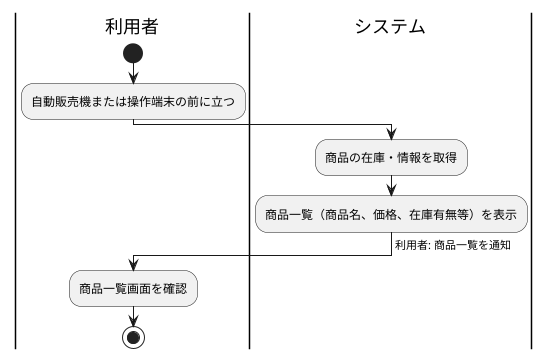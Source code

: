 @startuml
|利用者|
  start
  :自動販売機または操作端末の前に立つ;

|システム|
  :商品の在庫・情報を取得;
  :商品一覧（商品名、価格、在庫有無等）を表示;
  ->利用者: 商品一覧を通知;

|利用者|
  :商品一覧画面を確認;

stop
@enduml